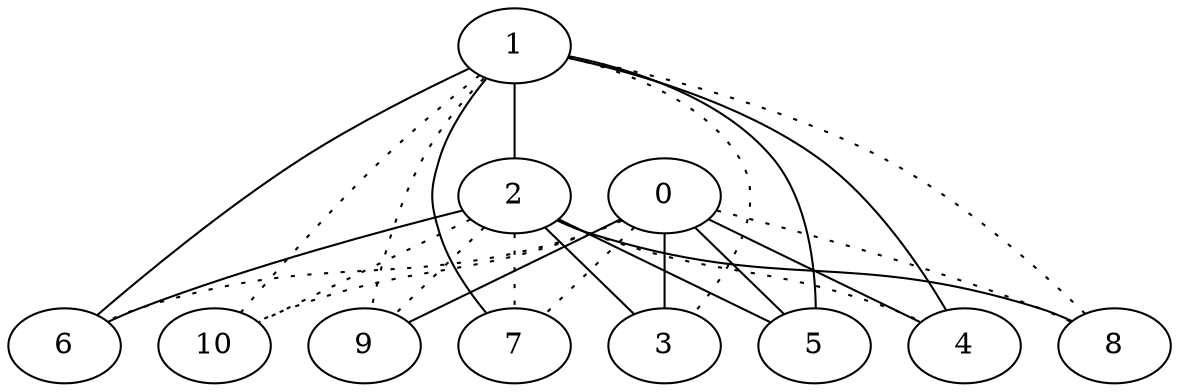 graph {
a0[label=0];
a1[label=1];
a2[label=2];
a3[label=3];
a4[label=4];
a5[label=5];
a6[label=6];
a7[label=7];
a8[label=8];
a9[label=9];
a10[label=10];
a0 -- a3;
a0 -- a4;
a0 -- a5;
a0 -- a6 [style=dotted];
a0 -- a7 [style=dotted];
a0 -- a8 [style=dotted];
a0 -- a9;
a0 -- a10 [style=dotted];
a1 -- a2;
a1 -- a3 [style=dotted];
a1 -- a4;
a1 -- a5;
a1 -- a6;
a1 -- a7;
a1 -- a8 [style=dotted];
a1 -- a9 [style=dotted];
a1 -- a10 [style=dotted];
a2 -- a3;
a2 -- a4 [style=dotted];
a2 -- a5;
a2 -- a6;
a2 -- a7 [style=dotted];
a2 -- a8;
a2 -- a9 [style=dotted];
a2 -- a10 [style=dotted];
}
